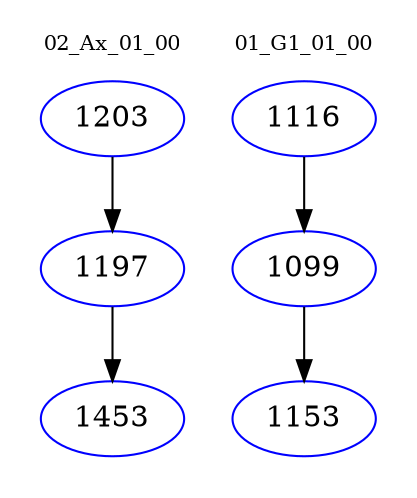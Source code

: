 digraph{
subgraph cluster_0 {
color = white
label = "02_Ax_01_00";
fontsize=10;
T0_1203 [label="1203", color="blue"]
T0_1203 -> T0_1197 [color="black"]
T0_1197 [label="1197", color="blue"]
T0_1197 -> T0_1453 [color="black"]
T0_1453 [label="1453", color="blue"]
}
subgraph cluster_1 {
color = white
label = "01_G1_01_00";
fontsize=10;
T1_1116 [label="1116", color="blue"]
T1_1116 -> T1_1099 [color="black"]
T1_1099 [label="1099", color="blue"]
T1_1099 -> T1_1153 [color="black"]
T1_1153 [label="1153", color="blue"]
}
}
